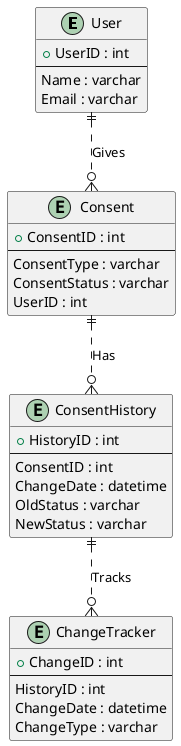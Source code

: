 @startuml

entity "User" as user {
  + UserID : int
  --
  Name : varchar
  Email : varchar
}

entity "Consent" as consent {
  + ConsentID : int
  --
  ConsentType : varchar
  ConsentStatus : varchar
  UserID : int
}

entity "ConsentHistory" as history {
  + HistoryID : int
  --
  ConsentID : int
  ChangeDate : datetime
  OldStatus : varchar
  NewStatus : varchar
}

entity "ChangeTracker" as tracker {
  + ChangeID : int
  --
  HistoryID : int
  ChangeDate : datetime
  ChangeType : varchar
}

user ||..o{ consent : Gives
consent ||..o{ history : Has
history ||..o{ tracker : Tracks

@enduml